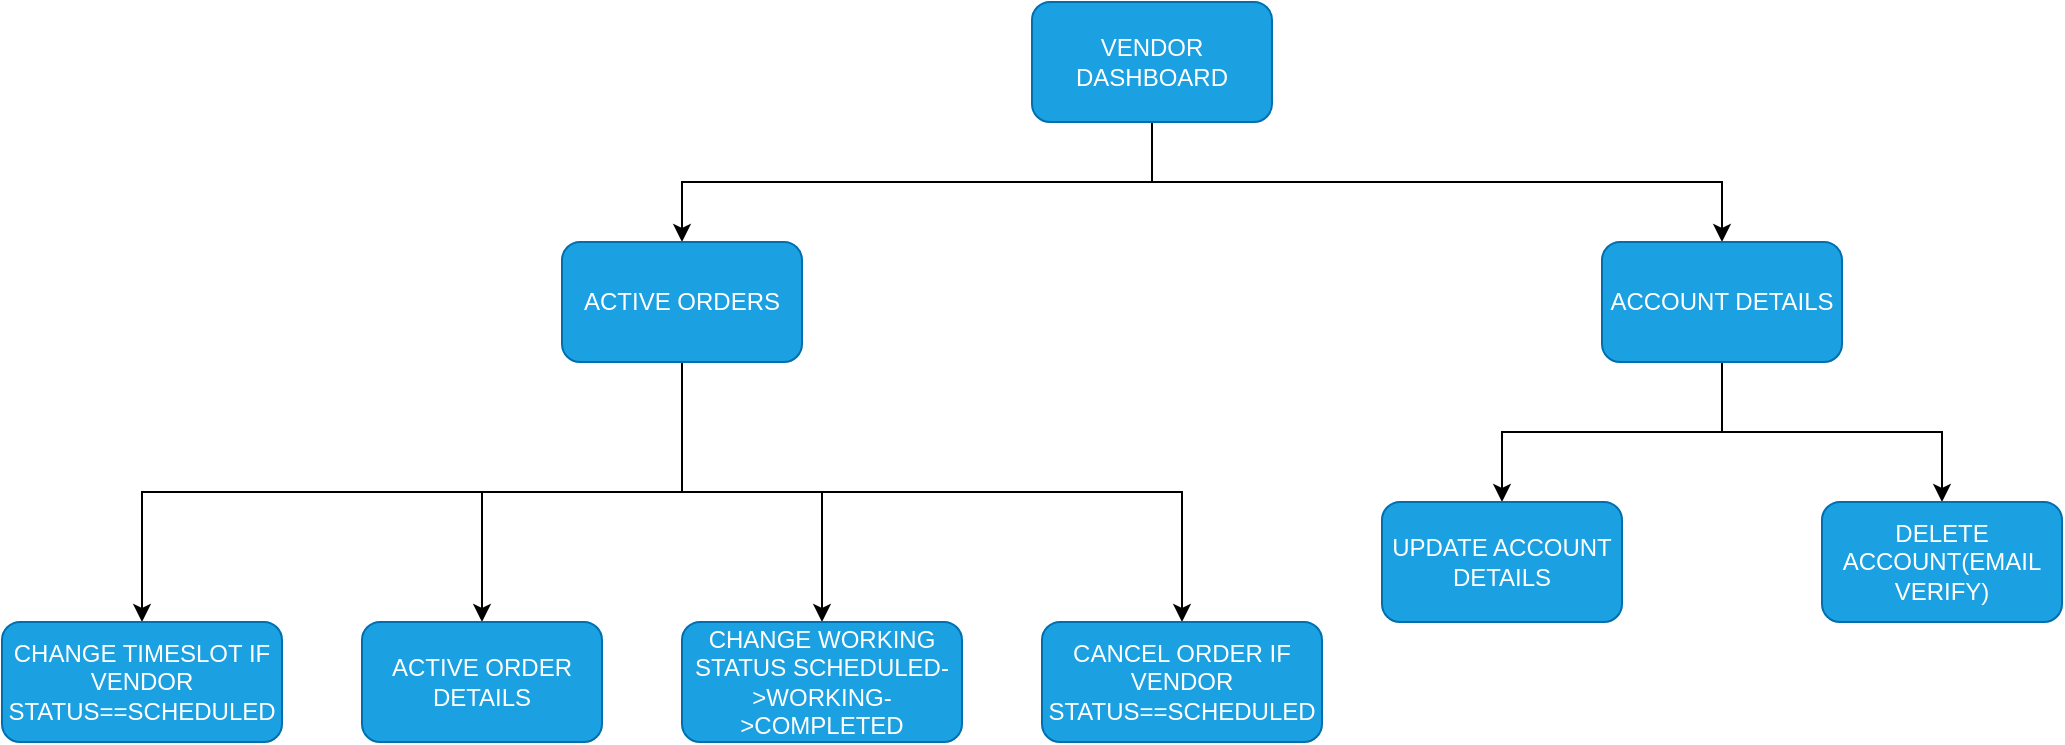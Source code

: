 <mxfile>
    <diagram id="H88KWmbGI3OqhTgs-Sfd" name="Page-1">
        <mxGraphModel dx="2311" dy="719" grid="1" gridSize="10" guides="1" tooltips="1" connect="1" arrows="1" fold="1" page="1" pageScale="1" pageWidth="850" pageHeight="1100" math="0" shadow="0">
            <root>
                <mxCell id="0"/>
                <mxCell id="1" parent="0"/>
                <mxCell id="2" style="edgeStyle=orthogonalEdgeStyle;rounded=0;orthogonalLoop=1;jettySize=auto;html=1;exitX=0.5;exitY=1;exitDx=0;exitDy=0;entryX=0.5;entryY=0;entryDx=0;entryDy=0;" parent="1" source="4" target="9" edge="1">
                    <mxGeometry relative="1" as="geometry"/>
                </mxCell>
                <mxCell id="3" style="edgeStyle=orthogonalEdgeStyle;rounded=0;orthogonalLoop=1;jettySize=auto;html=1;exitX=0.5;exitY=1;exitDx=0;exitDy=0;" parent="1" source="4" target="15" edge="1">
                    <mxGeometry relative="1" as="geometry"/>
                </mxCell>
                <mxCell id="4" value="VENDOR DASHBOARD" style="whiteSpace=wrap;html=1;fillColor=#1ba1e2;strokeColor=#006EAF;fontColor=#ffffff;rounded=1;" parent="1" vertex="1">
                    <mxGeometry x="365" y="40" width="120" height="60" as="geometry"/>
                </mxCell>
                <mxCell id="5" style="edgeStyle=orthogonalEdgeStyle;rounded=0;orthogonalLoop=1;jettySize=auto;html=1;exitX=0.5;exitY=1;exitDx=0;exitDy=0;entryX=0.5;entryY=0;entryDx=0;entryDy=0;" parent="1" source="9" target="10" edge="1">
                    <mxGeometry relative="1" as="geometry"/>
                </mxCell>
                <mxCell id="6" style="edgeStyle=orthogonalEdgeStyle;rounded=0;orthogonalLoop=1;jettySize=auto;html=1;exitX=0.5;exitY=1;exitDx=0;exitDy=0;entryX=0.5;entryY=0;entryDx=0;entryDy=0;" parent="1" source="9" target="12" edge="1">
                    <mxGeometry relative="1" as="geometry"/>
                </mxCell>
                <mxCell id="7" style="edgeStyle=orthogonalEdgeStyle;rounded=0;orthogonalLoop=1;jettySize=auto;html=1;exitX=0.5;exitY=1;exitDx=0;exitDy=0;" parent="1" source="9" target="11" edge="1">
                    <mxGeometry relative="1" as="geometry"/>
                </mxCell>
                <mxCell id="8" style="edgeStyle=orthogonalEdgeStyle;rounded=0;orthogonalLoop=1;jettySize=auto;html=1;exitX=0.5;exitY=1;exitDx=0;exitDy=0;" parent="1" source="9" target="18" edge="1">
                    <mxGeometry relative="1" as="geometry"/>
                </mxCell>
                <mxCell id="9" value="ACTIVE ORDERS" style="whiteSpace=wrap;html=1;fillColor=#1ba1e2;strokeColor=#006EAF;fontColor=#ffffff;rounded=1;" parent="1" vertex="1">
                    <mxGeometry x="130" y="160" width="120" height="60" as="geometry"/>
                </mxCell>
                <mxCell id="10" value="CHANGE TIMESLOT IF VENDOR STATUS==SCHEDULED" style="whiteSpace=wrap;html=1;fillColor=#1ba1e2;strokeColor=#006EAF;fontColor=#ffffff;rounded=1;" parent="1" vertex="1">
                    <mxGeometry x="-150" y="350" width="140" height="60" as="geometry"/>
                </mxCell>
                <mxCell id="11" value="CHANGE WORKING STATUS SCHEDULED-&amp;gt;WORKING-&amp;gt;COMPLETED" style="whiteSpace=wrap;html=1;fillColor=#1ba1e2;strokeColor=#006EAF;fontColor=#ffffff;rounded=1;" parent="1" vertex="1">
                    <mxGeometry x="190" y="350" width="140" height="60" as="geometry"/>
                </mxCell>
                <mxCell id="12" value="ACTIVE ORDER DETAILS" style="whiteSpace=wrap;html=1;fillColor=#1ba1e2;strokeColor=#006EAF;fontColor=#ffffff;rounded=1;" parent="1" vertex="1">
                    <mxGeometry x="30" y="350" width="120" height="60" as="geometry"/>
                </mxCell>
                <mxCell id="13" value="" style="edgeStyle=orthogonalEdgeStyle;rounded=0;orthogonalLoop=1;jettySize=auto;html=1;" parent="1" source="15" target="16" edge="1">
                    <mxGeometry relative="1" as="geometry"/>
                </mxCell>
                <mxCell id="14" value="" style="edgeStyle=orthogonalEdgeStyle;rounded=0;orthogonalLoop=1;jettySize=auto;html=1;" parent="1" source="15" target="17" edge="1">
                    <mxGeometry relative="1" as="geometry"/>
                </mxCell>
                <mxCell id="15" value="ACCOUNT DETAILS" style="whiteSpace=wrap;html=1;fillColor=#1ba1e2;strokeColor=#006EAF;fontColor=#ffffff;rounded=1;" parent="1" vertex="1">
                    <mxGeometry x="650" y="160" width="120" height="60" as="geometry"/>
                </mxCell>
                <mxCell id="16" value="UPDATE ACCOUNT DETAILS" style="whiteSpace=wrap;html=1;fillColor=#1ba1e2;strokeColor=#006EAF;fontColor=#ffffff;rounded=1;" parent="1" vertex="1">
                    <mxGeometry x="540" y="290" width="120" height="60" as="geometry"/>
                </mxCell>
                <mxCell id="17" value="DELETE ACCOUNT(EMAIL VERIFY)" style="whiteSpace=wrap;html=1;fillColor=#1ba1e2;strokeColor=#006EAF;fontColor=#ffffff;rounded=1;" parent="1" vertex="1">
                    <mxGeometry x="760" y="290" width="120" height="60" as="geometry"/>
                </mxCell>
                <mxCell id="18" value="CANCEL ORDER IF VENDOR STATUS==SCHEDULED" style="whiteSpace=wrap;html=1;fillColor=#1ba1e2;strokeColor=#006EAF;fontColor=#ffffff;rounded=1;" parent="1" vertex="1">
                    <mxGeometry x="370" y="350" width="140" height="60" as="geometry"/>
                </mxCell>
            </root>
        </mxGraphModel>
    </diagram>
</mxfile>